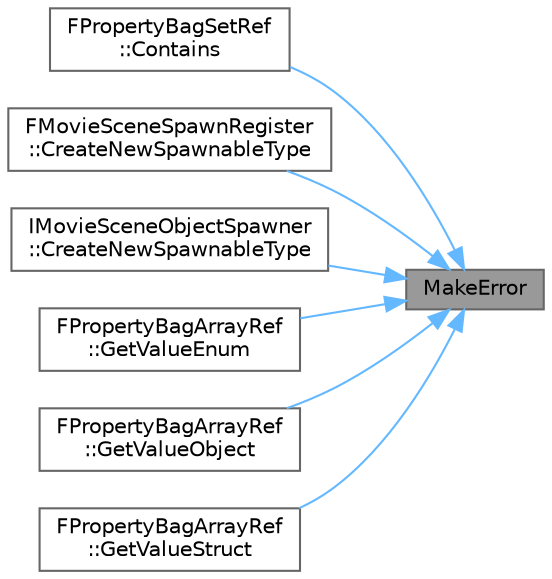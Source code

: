 digraph "MakeError"
{
 // INTERACTIVE_SVG=YES
 // LATEX_PDF_SIZE
  bgcolor="transparent";
  edge [fontname=Helvetica,fontsize=10,labelfontname=Helvetica,labelfontsize=10];
  node [fontname=Helvetica,fontsize=10,shape=box,height=0.2,width=0.4];
  rankdir="RL";
  Node1 [id="Node000001",label="MakeError",height=0.2,width=0.4,color="gray40", fillcolor="grey60", style="filled", fontcolor="black",tooltip=" "];
  Node1 -> Node2 [id="edge1_Node000001_Node000002",dir="back",color="steelblue1",style="solid",tooltip=" "];
  Node2 [id="Node000002",label="FPropertyBagSetRef\l::Contains",height=0.2,width=0.4,color="grey40", fillcolor="white", style="filled",URL="$d7/d67/classFPropertyBagSetRef.html#af26c38fc03e6362d21bf60ccf6cfffe2",tooltip="Returns a bool specifying if the element was found or not."];
  Node1 -> Node3 [id="edge2_Node000001_Node000003",dir="back",color="steelblue1",style="solid",tooltip=" "];
  Node3 [id="Node000003",label="FMovieSceneSpawnRegister\l::CreateNewSpawnableType",height=0.2,width=0.4,color="grey40", fillcolor="white", style="filled",URL="$df/dfd/classFMovieSceneSpawnRegister.html#a310a608e0b60638dc1cdd7378977ee3f",tooltip="Create a new spawnable type from the given source object."];
  Node1 -> Node4 [id="edge3_Node000001_Node000004",dir="back",color="steelblue1",style="solid",tooltip=" "];
  Node4 [id="Node000004",label="IMovieSceneObjectSpawner\l::CreateNewSpawnableType",height=0.2,width=0.4,color="grey40", fillcolor="white", style="filled",URL="$d5/d04/classIMovieSceneObjectSpawner.html#af7e3a47d29514d78abe8f139862568cf",tooltip="Create a new spawnable type from the given source object."];
  Node1 -> Node5 [id="edge4_Node000001_Node000005",dir="back",color="steelblue1",style="solid",tooltip=" "];
  Node5 [id="Node000005",label="FPropertyBagArrayRef\l::GetValueEnum",height=0.2,width=0.4,color="grey40", fillcolor="white", style="filled",URL="$d5/dd6/classFPropertyBagArrayRef.html#a939fbef0a92e9d855dc6bd04d70277ec",tooltip=" "];
  Node1 -> Node6 [id="edge5_Node000001_Node000006",dir="back",color="steelblue1",style="solid",tooltip=" "];
  Node6 [id="Node000006",label="FPropertyBagArrayRef\l::GetValueObject",height=0.2,width=0.4,color="grey40", fillcolor="white", style="filled",URL="$d5/dd6/classFPropertyBagArrayRef.html#a02deae15b404c5e7338de5504c360e2f",tooltip=" "];
  Node1 -> Node7 [id="edge6_Node000001_Node000007",dir="back",color="steelblue1",style="solid",tooltip=" "];
  Node7 [id="Node000007",label="FPropertyBagArrayRef\l::GetValueStruct",height=0.2,width=0.4,color="grey40", fillcolor="white", style="filled",URL="$d5/dd6/classFPropertyBagArrayRef.html#a353826d7755c599b9f59b019525b8268",tooltip=" "];
}
